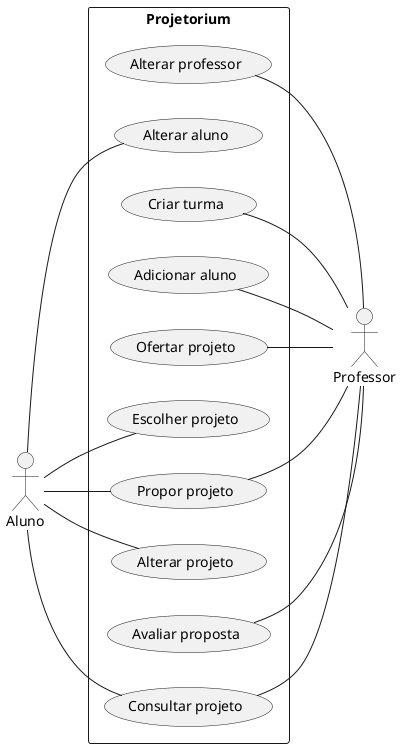@startuml
left to right direction
' Atores
:Aluno: as Aluno
:Professor: as Professor

rectangle "Projetorium" {
    (Alterar professor) as AltProf
    (Alterar aluno) as AltAlun

    (Criar turma) as CriTurm
    (Adicionar aluno) as AddAluno

    (Ofertar projeto) as OfertProj
    (Escolher projeto) as EscProj
    (Propor projeto) as PropProj
    (Alterar projeto) as AltProj
    (Avaliar proposta) as AvalProp

    (Consultar projeto) as ConsProj
}

Aluno -- PropProj
Aluno -- EscProj
Aluno -- AltAlun
Aluno -- ConsProj
Aluno -- AltProj

AltProf   -- Professor
CriTurm   -- Professor
PropProj  -- Professor 
AvalProp  -- Professor 
OfertProj -- Professor 
ConsProj  -- Professor 
AddAluno  -- Professor
@enduml

